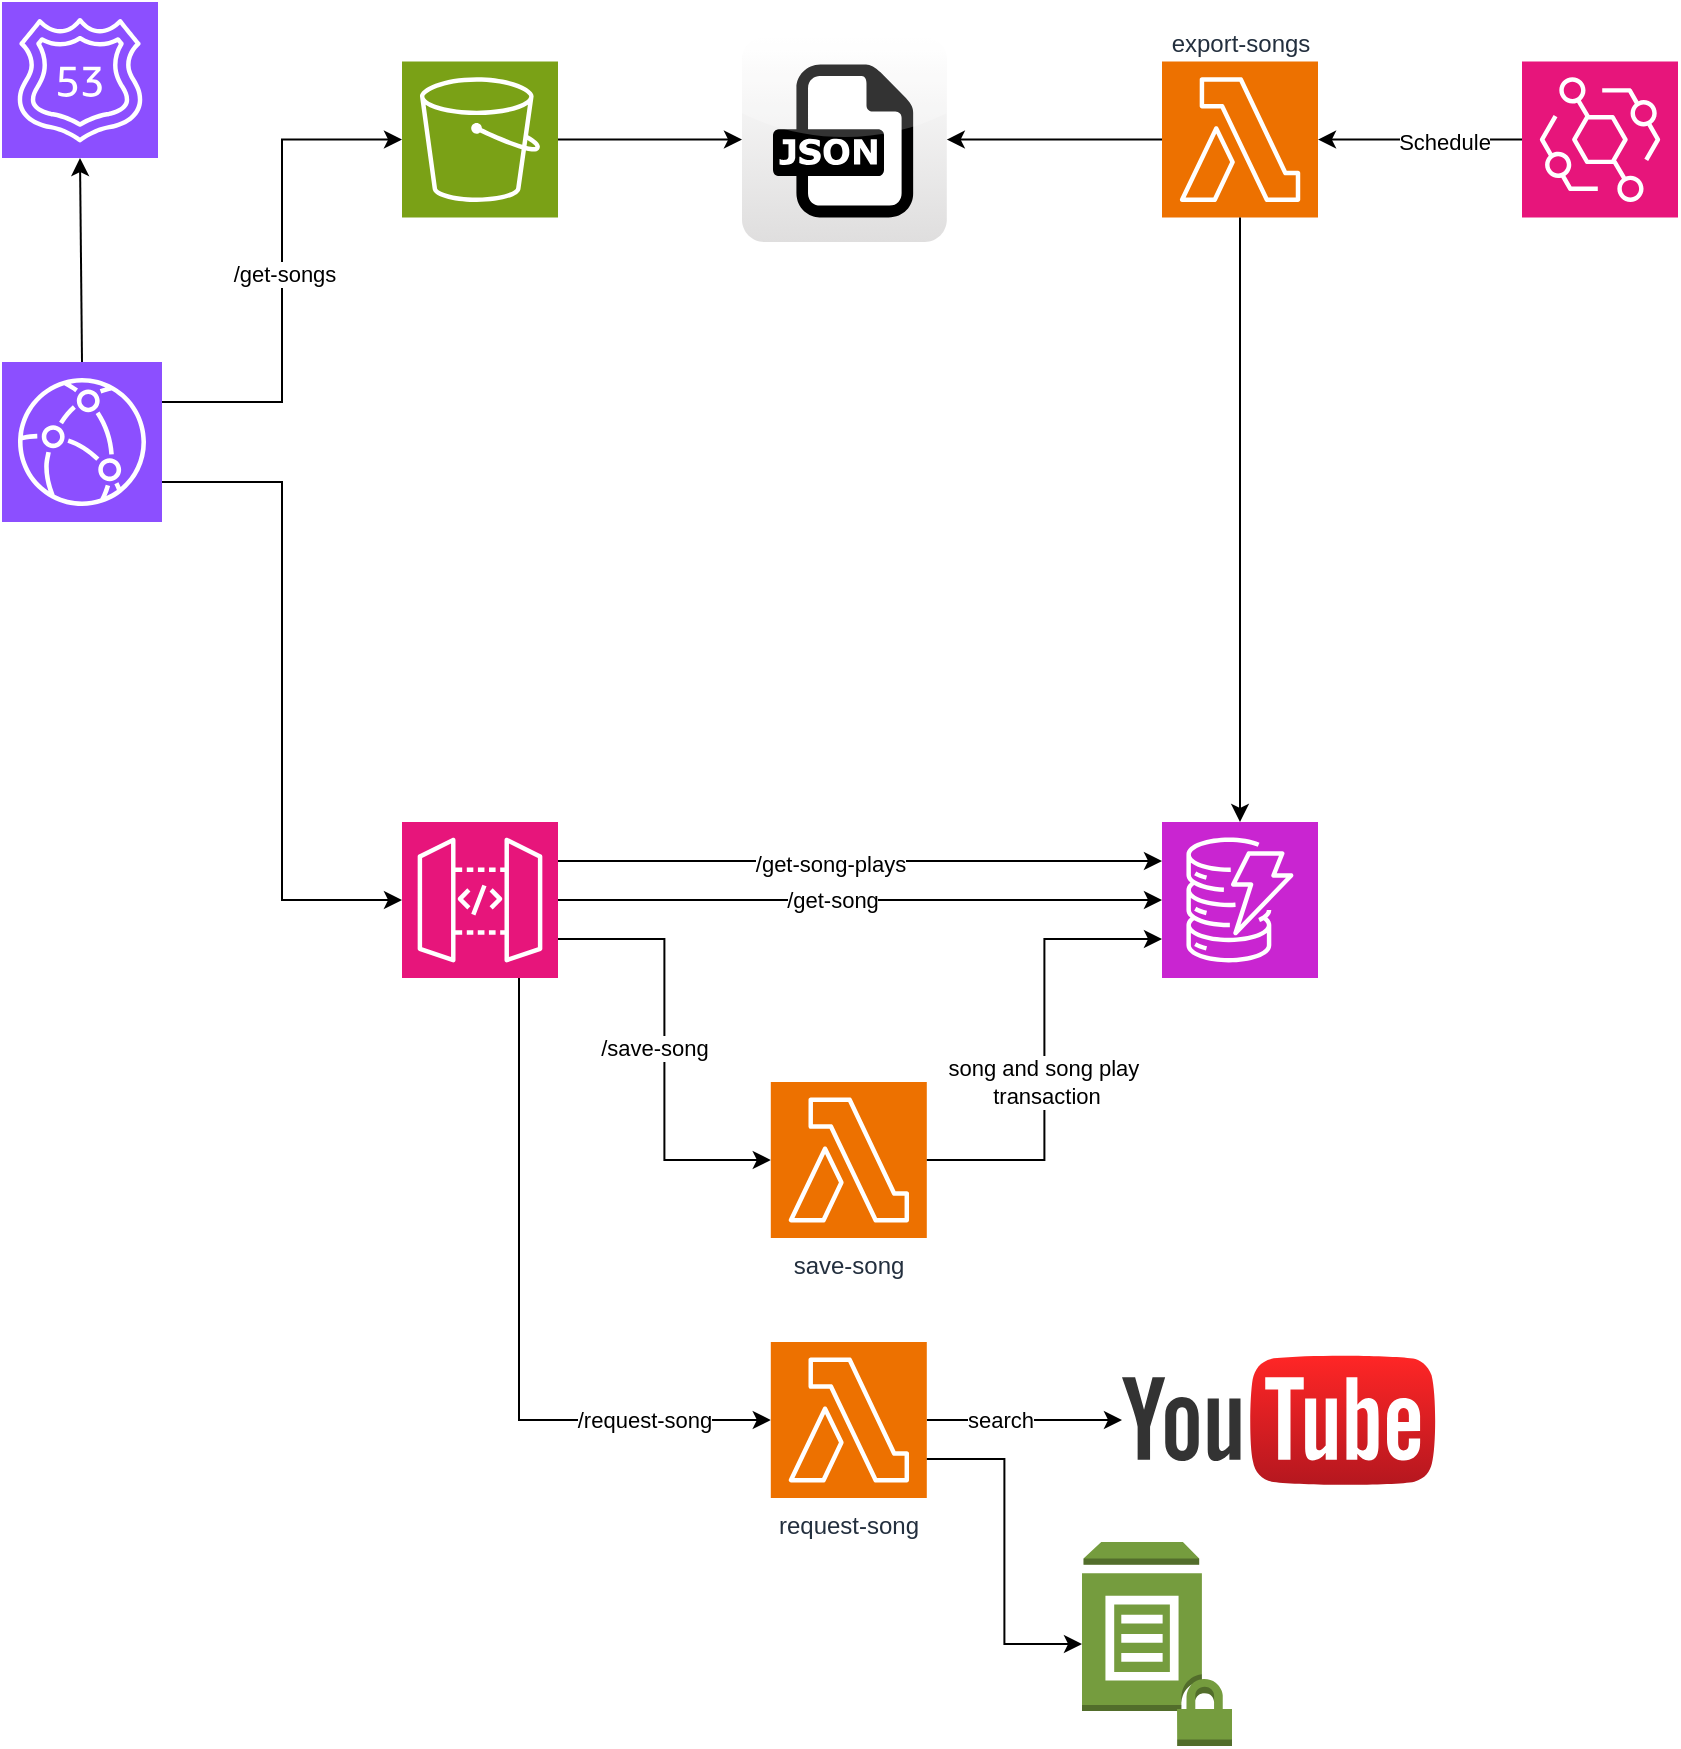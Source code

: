 <mxfile version="24.7.17" pages="2">
  <diagram name="Song System API" id="7P1-5LUddxMdaVK0XYAh">
    <mxGraphModel dx="1160" dy="756" grid="1" gridSize="10" guides="1" tooltips="1" connect="1" arrows="1" fold="1" page="1" pageScale="1" pageWidth="850" pageHeight="1100" math="0" shadow="0">
      <root>
        <mxCell id="0" />
        <mxCell id="1" parent="0" />
        <mxCell id="2VL3G-0FK4CuiI1bKmZT-2" style="edgeStyle=orthogonalEdgeStyle;rounded=0;orthogonalLoop=1;jettySize=auto;html=1;exitX=1;exitY=0.75;exitDx=0;exitDy=0;exitPerimeter=0;entryX=0;entryY=0.5;entryDx=0;entryDy=0;entryPerimeter=0;" edge="1" parent="1" source="IGP91h_cHpOLYnScG89x-1" target="2VL3G-0FK4CuiI1bKmZT-9">
          <mxGeometry relative="1" as="geometry">
            <mxPoint x="275.0" y="362.97" as="targetPoint" />
          </mxGeometry>
        </mxCell>
        <mxCell id="IGP91h_cHpOLYnScG89x-1" value="" style="sketch=0;points=[[0,0,0],[0.25,0,0],[0.5,0,0],[0.75,0,0],[1,0,0],[0,1,0],[0.25,1,0],[0.5,1,0],[0.75,1,0],[1,1,0],[0,0.25,0],[0,0.5,0],[0,0.75,0],[1,0.25,0],[1,0.5,0],[1,0.75,0]];outlineConnect=0;fontColor=#232F3E;fillColor=#8C4FFF;strokeColor=#ffffff;dashed=0;verticalLabelPosition=bottom;verticalAlign=top;align=center;html=1;fontSize=12;fontStyle=0;aspect=fixed;shape=mxgraph.aws4.resourceIcon;resIcon=mxgraph.aws4.cloudfront;" parent="1" vertex="1">
          <mxGeometry x="90" y="230" width="80" height="80" as="geometry" />
        </mxCell>
        <mxCell id="IGP91h_cHpOLYnScG89x-2" value="" style="sketch=0;points=[[0,0,0],[0.25,0,0],[0.5,0,0],[0.75,0,0],[1,0,0],[0,1,0],[0.25,1,0],[0.5,1,0],[0.75,1,0],[1,1,0],[0,0.25,0],[0,0.5,0],[0,0.75,0],[1,0.25,0],[1,0.5,0],[1,0.75,0]];outlineConnect=0;fontColor=#232F3E;fillColor=#8C4FFF;strokeColor=#ffffff;dashed=0;verticalLabelPosition=bottom;verticalAlign=top;align=center;html=1;fontSize=12;fontStyle=0;aspect=fixed;shape=mxgraph.aws4.resourceIcon;resIcon=mxgraph.aws4.route_53;" parent="1" vertex="1">
          <mxGeometry x="90" y="50" width="78" height="78" as="geometry" />
        </mxCell>
        <mxCell id="2VL3G-0FK4CuiI1bKmZT-32" style="edgeStyle=orthogonalEdgeStyle;rounded=0;orthogonalLoop=1;jettySize=auto;html=1;exitX=1;exitY=0.5;exitDx=0;exitDy=0;exitPerimeter=0;" edge="1" parent="1" source="2VL3G-0FK4CuiI1bKmZT-7" target="2VL3G-0FK4CuiI1bKmZT-12">
          <mxGeometry relative="1" as="geometry" />
        </mxCell>
        <mxCell id="2VL3G-0FK4CuiI1bKmZT-7" value="" style="sketch=0;points=[[0,0,0],[0.25,0,0],[0.5,0,0],[0.75,0,0],[1,0,0],[0,1,0],[0.25,1,0],[0.5,1,0],[0.75,1,0],[1,1,0],[0,0.25,0],[0,0.5,0],[0,0.75,0],[1,0.25,0],[1,0.5,0],[1,0.75,0]];outlineConnect=0;fontColor=#232F3E;fillColor=#7AA116;strokeColor=#ffffff;dashed=0;verticalLabelPosition=bottom;verticalAlign=top;align=center;html=1;fontSize=12;fontStyle=0;aspect=fixed;shape=mxgraph.aws4.resourceIcon;resIcon=mxgraph.aws4.s3;" vertex="1" parent="1">
          <mxGeometry x="290" y="79.8" width="78" height="78" as="geometry" />
        </mxCell>
        <mxCell id="2VL3G-0FK4CuiI1bKmZT-8" style="edgeStyle=orthogonalEdgeStyle;rounded=0;orthogonalLoop=1;jettySize=auto;html=1;exitX=1;exitY=0.25;exitDx=0;exitDy=0;exitPerimeter=0;entryX=0;entryY=0.5;entryDx=0;entryDy=0;entryPerimeter=0;" edge="1" parent="1" source="IGP91h_cHpOLYnScG89x-1" target="2VL3G-0FK4CuiI1bKmZT-7">
          <mxGeometry relative="1" as="geometry" />
        </mxCell>
        <mxCell id="2VL3G-0FK4CuiI1bKmZT-14" value="/get-songs" style="edgeLabel;html=1;align=center;verticalAlign=middle;resizable=0;points=[];" vertex="1" connectable="0" parent="2VL3G-0FK4CuiI1bKmZT-8">
          <mxGeometry x="-0.01" y="-1" relative="1" as="geometry">
            <mxPoint as="offset" />
          </mxGeometry>
        </mxCell>
        <mxCell id="2VL3G-0FK4CuiI1bKmZT-25" style="edgeStyle=orthogonalEdgeStyle;rounded=0;orthogonalLoop=1;jettySize=auto;html=1;exitX=0.75;exitY=1;exitDx=0;exitDy=0;exitPerimeter=0;entryX=0;entryY=0.5;entryDx=0;entryDy=0;entryPerimeter=0;" edge="1" parent="1" source="2VL3G-0FK4CuiI1bKmZT-9" target="2VL3G-0FK4CuiI1bKmZT-23">
          <mxGeometry relative="1" as="geometry">
            <mxPoint x="360" y="600" as="targetPoint" />
          </mxGeometry>
        </mxCell>
        <mxCell id="2VL3G-0FK4CuiI1bKmZT-26" value="/request-song" style="edgeLabel;html=1;align=center;verticalAlign=middle;resizable=0;points=[];" vertex="1" connectable="0" parent="2VL3G-0FK4CuiI1bKmZT-25">
          <mxGeometry x="0.634" relative="1" as="geometry">
            <mxPoint as="offset" />
          </mxGeometry>
        </mxCell>
        <mxCell id="2VL3G-0FK4CuiI1bKmZT-9" value="" style="sketch=0;points=[[0,0,0],[0.25,0,0],[0.5,0,0],[0.75,0,0],[1,0,0],[0,1,0],[0.25,1,0],[0.5,1,0],[0.75,1,0],[1,1,0],[0,0.25,0],[0,0.5,0],[0,0.75,0],[1,0.25,0],[1,0.5,0],[1,0.75,0]];outlineConnect=0;fontColor=#232F3E;fillColor=#E7157B;strokeColor=#ffffff;dashed=0;verticalLabelPosition=bottom;verticalAlign=top;align=center;html=1;fontSize=12;fontStyle=0;aspect=fixed;shape=mxgraph.aws4.resourceIcon;resIcon=mxgraph.aws4.api_gateway;" vertex="1" parent="1">
          <mxGeometry x="290" y="460" width="78" height="78" as="geometry" />
        </mxCell>
        <mxCell id="2VL3G-0FK4CuiI1bKmZT-12" value="" style="dashed=0;outlineConnect=0;html=1;align=center;labelPosition=center;verticalLabelPosition=bottom;verticalAlign=top;shape=mxgraph.webicons.json;gradientColor=#DFDEDE" vertex="1" parent="1">
          <mxGeometry x="460" y="67.6" width="102.4" height="102.4" as="geometry" />
        </mxCell>
        <mxCell id="2VL3G-0FK4CuiI1bKmZT-13" value="" style="sketch=0;points=[[0,0,0],[0.25,0,0],[0.5,0,0],[0.75,0,0],[1,0,0],[0,1,0],[0.25,1,0],[0.5,1,0],[0.75,1,0],[1,1,0],[0,0.25,0],[0,0.5,0],[0,0.75,0],[1,0.25,0],[1,0.5,0],[1,0.75,0]];outlineConnect=0;fontColor=#232F3E;fillColor=#C925D1;strokeColor=#ffffff;dashed=0;verticalLabelPosition=bottom;verticalAlign=top;align=center;html=1;fontSize=12;fontStyle=0;aspect=fixed;shape=mxgraph.aws4.resourceIcon;resIcon=mxgraph.aws4.dynamodb;" vertex="1" parent="1">
          <mxGeometry x="670" y="460" width="78" height="78" as="geometry" />
        </mxCell>
        <mxCell id="2VL3G-0FK4CuiI1bKmZT-15" style="edgeStyle=orthogonalEdgeStyle;rounded=0;orthogonalLoop=1;jettySize=auto;html=1;exitX=1;exitY=0.25;exitDx=0;exitDy=0;exitPerimeter=0;entryX=0;entryY=0.25;entryDx=0;entryDy=0;entryPerimeter=0;" edge="1" parent="1" source="2VL3G-0FK4CuiI1bKmZT-9" target="2VL3G-0FK4CuiI1bKmZT-13">
          <mxGeometry relative="1" as="geometry" />
        </mxCell>
        <mxCell id="2VL3G-0FK4CuiI1bKmZT-16" value="/get-song-plays" style="edgeLabel;html=1;align=center;verticalAlign=middle;resizable=0;points=[];" vertex="1" connectable="0" parent="2VL3G-0FK4CuiI1bKmZT-15">
          <mxGeometry x="-0.378" y="-1" relative="1" as="geometry">
            <mxPoint x="42" as="offset" />
          </mxGeometry>
        </mxCell>
        <mxCell id="2VL3G-0FK4CuiI1bKmZT-17" value="save-song" style="sketch=0;points=[[0,0,0],[0.25,0,0],[0.5,0,0],[0.75,0,0],[1,0,0],[0,1,0],[0.25,1,0],[0.5,1,0],[0.75,1,0],[1,1,0],[0,0.25,0],[0,0.5,0],[0,0.75,0],[1,0.25,0],[1,0.5,0],[1,0.75,0]];outlineConnect=0;fontColor=#232F3E;fillColor=#ED7100;strokeColor=#ffffff;dashed=0;verticalLabelPosition=bottom;verticalAlign=top;align=center;html=1;fontSize=12;fontStyle=0;aspect=fixed;shape=mxgraph.aws4.resourceIcon;resIcon=mxgraph.aws4.lambda;" vertex="1" parent="1">
          <mxGeometry x="474.4" y="590" width="78" height="78" as="geometry" />
        </mxCell>
        <mxCell id="2VL3G-0FK4CuiI1bKmZT-18" style="edgeStyle=orthogonalEdgeStyle;rounded=0;orthogonalLoop=1;jettySize=auto;html=1;exitX=1;exitY=0.75;exitDx=0;exitDy=0;exitPerimeter=0;entryX=0;entryY=0.5;entryDx=0;entryDy=0;entryPerimeter=0;" edge="1" parent="1" source="2VL3G-0FK4CuiI1bKmZT-9" target="2VL3G-0FK4CuiI1bKmZT-17">
          <mxGeometry relative="1" as="geometry" />
        </mxCell>
        <mxCell id="2VL3G-0FK4CuiI1bKmZT-19" value="/save-song" style="edgeLabel;html=1;align=center;verticalAlign=middle;resizable=0;points=[];" vertex="1" connectable="0" parent="2VL3G-0FK4CuiI1bKmZT-18">
          <mxGeometry x="-0.008" y="-5" relative="1" as="geometry">
            <mxPoint as="offset" />
          </mxGeometry>
        </mxCell>
        <mxCell id="2VL3G-0FK4CuiI1bKmZT-20" style="edgeStyle=orthogonalEdgeStyle;rounded=0;orthogonalLoop=1;jettySize=auto;html=1;exitX=1;exitY=0.5;exitDx=0;exitDy=0;exitPerimeter=0;entryX=0;entryY=0.75;entryDx=0;entryDy=0;entryPerimeter=0;" edge="1" parent="1" source="2VL3G-0FK4CuiI1bKmZT-17" target="2VL3G-0FK4CuiI1bKmZT-13">
          <mxGeometry relative="1" as="geometry" />
        </mxCell>
        <mxCell id="2VL3G-0FK4CuiI1bKmZT-46" value="song and song play&amp;nbsp;&lt;div&gt;transaction&lt;/div&gt;" style="edgeLabel;html=1;align=center;verticalAlign=middle;resizable=0;points=[];" vertex="1" connectable="0" parent="2VL3G-0FK4CuiI1bKmZT-20">
          <mxGeometry x="-0.137" y="-1" relative="1" as="geometry">
            <mxPoint as="offset" />
          </mxGeometry>
        </mxCell>
        <mxCell id="2VL3G-0FK4CuiI1bKmZT-21" style="edgeStyle=orthogonalEdgeStyle;rounded=0;orthogonalLoop=1;jettySize=auto;html=1;exitX=1;exitY=0.5;exitDx=0;exitDy=0;exitPerimeter=0;entryX=0;entryY=0.5;entryDx=0;entryDy=0;entryPerimeter=0;" edge="1" parent="1" source="2VL3G-0FK4CuiI1bKmZT-9" target="2VL3G-0FK4CuiI1bKmZT-13">
          <mxGeometry relative="1" as="geometry" />
        </mxCell>
        <mxCell id="2VL3G-0FK4CuiI1bKmZT-22" value="/get-song" style="edgeLabel;html=1;align=center;verticalAlign=middle;resizable=0;points=[];" vertex="1" connectable="0" parent="2VL3G-0FK4CuiI1bKmZT-21">
          <mxGeometry x="-0.265" y="-2" relative="1" as="geometry">
            <mxPoint x="26" y="-2" as="offset" />
          </mxGeometry>
        </mxCell>
        <mxCell id="2VL3G-0FK4CuiI1bKmZT-27" style="edgeStyle=orthogonalEdgeStyle;rounded=0;orthogonalLoop=1;jettySize=auto;html=1;exitX=1;exitY=0.5;exitDx=0;exitDy=0;exitPerimeter=0;" edge="1" parent="1" source="2VL3G-0FK4CuiI1bKmZT-23" target="2VL3G-0FK4CuiI1bKmZT-24">
          <mxGeometry relative="1" as="geometry">
            <mxPoint x="640" y="759" as="targetPoint" />
          </mxGeometry>
        </mxCell>
        <mxCell id="2VL3G-0FK4CuiI1bKmZT-28" value="search" style="edgeLabel;html=1;align=center;verticalAlign=middle;resizable=0;points=[];" vertex="1" connectable="0" parent="2VL3G-0FK4CuiI1bKmZT-27">
          <mxGeometry x="-0.258" relative="1" as="geometry">
            <mxPoint as="offset" />
          </mxGeometry>
        </mxCell>
        <mxCell id="2VL3G-0FK4CuiI1bKmZT-23" value="request-song" style="sketch=0;points=[[0,0,0],[0.25,0,0],[0.5,0,0],[0.75,0,0],[1,0,0],[0,1,0],[0.25,1,0],[0.5,1,0],[0.75,1,0],[1,1,0],[0,0.25,0],[0,0.5,0],[0,0.75,0],[1,0.25,0],[1,0.5,0],[1,0.75,0]];outlineConnect=0;fontColor=#232F3E;fillColor=#ED7100;strokeColor=#ffffff;dashed=0;verticalLabelPosition=bottom;verticalAlign=top;align=center;html=1;fontSize=12;fontStyle=0;aspect=fixed;shape=mxgraph.aws4.resourceIcon;resIcon=mxgraph.aws4.lambda;" vertex="1" parent="1">
          <mxGeometry x="474.4" y="720" width="78" height="78" as="geometry" />
        </mxCell>
        <mxCell id="2VL3G-0FK4CuiI1bKmZT-24" value="" style="dashed=0;outlineConnect=0;html=1;align=center;labelPosition=center;verticalLabelPosition=bottom;verticalAlign=top;shape=mxgraph.weblogos.youtube;fillColor=#FF2626;gradientColor=#B5171F" vertex="1" parent="1">
          <mxGeometry x="650" y="726.1" width="157.2" height="65.8" as="geometry" />
        </mxCell>
        <mxCell id="2VL3G-0FK4CuiI1bKmZT-31" style="edgeStyle=orthogonalEdgeStyle;rounded=0;orthogonalLoop=1;jettySize=auto;html=1;exitX=0;exitY=0.5;exitDx=0;exitDy=0;exitPerimeter=0;" edge="1" parent="1" source="2VL3G-0FK4CuiI1bKmZT-29" target="2VL3G-0FK4CuiI1bKmZT-12">
          <mxGeometry relative="1" as="geometry" />
        </mxCell>
        <mxCell id="2VL3G-0FK4CuiI1bKmZT-29" value="export-songs" style="sketch=0;points=[[0,0,0],[0.25,0,0],[0.5,0,0],[0.75,0,0],[1,0,0],[0,1,0],[0.25,1,0],[0.5,1,0],[0.75,1,0],[1,1,0],[0,0.25,0],[0,0.5,0],[0,0.75,0],[1,0.25,0],[1,0.5,0],[1,0.75,0]];outlineConnect=0;fontColor=#232F3E;fillColor=#ED7100;strokeColor=#ffffff;dashed=0;verticalLabelPosition=top;verticalAlign=bottom;align=center;html=1;fontSize=12;fontStyle=0;aspect=fixed;shape=mxgraph.aws4.resourceIcon;resIcon=mxgraph.aws4.lambda;labelPosition=center;" vertex="1" parent="1">
          <mxGeometry x="670" y="79.8" width="78" height="78" as="geometry" />
        </mxCell>
        <mxCell id="2VL3G-0FK4CuiI1bKmZT-30" style="edgeStyle=orthogonalEdgeStyle;rounded=0;orthogonalLoop=1;jettySize=auto;html=1;exitX=0.5;exitY=1;exitDx=0;exitDy=0;exitPerimeter=0;entryX=0.5;entryY=0;entryDx=0;entryDy=0;entryPerimeter=0;" edge="1" parent="1" source="2VL3G-0FK4CuiI1bKmZT-29" target="2VL3G-0FK4CuiI1bKmZT-13">
          <mxGeometry relative="1" as="geometry" />
        </mxCell>
        <mxCell id="2VL3G-0FK4CuiI1bKmZT-33" value="" style="sketch=0;points=[[0,0,0],[0.25,0,0],[0.5,0,0],[0.75,0,0],[1,0,0],[0,1,0],[0.25,1,0],[0.5,1,0],[0.75,1,0],[1,1,0],[0,0.25,0],[0,0.5,0],[0,0.75,0],[1,0.25,0],[1,0.5,0],[1,0.75,0]];outlineConnect=0;fontColor=#232F3E;fillColor=#E7157B;strokeColor=#ffffff;dashed=0;verticalLabelPosition=bottom;verticalAlign=top;align=center;html=1;fontSize=12;fontStyle=0;aspect=fixed;shape=mxgraph.aws4.resourceIcon;resIcon=mxgraph.aws4.eventbridge;" vertex="1" parent="1">
          <mxGeometry x="850" y="79.8" width="78" height="78" as="geometry" />
        </mxCell>
        <mxCell id="2VL3G-0FK4CuiI1bKmZT-34" style="edgeStyle=orthogonalEdgeStyle;rounded=0;orthogonalLoop=1;jettySize=auto;html=1;exitX=0;exitY=0.5;exitDx=0;exitDy=0;exitPerimeter=0;entryX=1;entryY=0.5;entryDx=0;entryDy=0;entryPerimeter=0;" edge="1" parent="1" source="2VL3G-0FK4CuiI1bKmZT-33" target="2VL3G-0FK4CuiI1bKmZT-29">
          <mxGeometry relative="1" as="geometry" />
        </mxCell>
        <mxCell id="2VL3G-0FK4CuiI1bKmZT-35" value="Schedule" style="edgeLabel;html=1;align=center;verticalAlign=middle;resizable=0;points=[];" vertex="1" connectable="0" parent="2VL3G-0FK4CuiI1bKmZT-34">
          <mxGeometry x="-0.234" y="1" relative="1" as="geometry">
            <mxPoint as="offset" />
          </mxGeometry>
        </mxCell>
        <mxCell id="2VL3G-0FK4CuiI1bKmZT-42" style="edgeStyle=none;rounded=0;orthogonalLoop=1;jettySize=auto;html=1;exitX=0.5;exitY=0;exitDx=0;exitDy=0;exitPerimeter=0;entryX=0.5;entryY=1;entryDx=0;entryDy=0;entryPerimeter=0;" edge="1" parent="1" source="IGP91h_cHpOLYnScG89x-1" target="IGP91h_cHpOLYnScG89x-2">
          <mxGeometry relative="1" as="geometry" />
        </mxCell>
        <mxCell id="2VL3G-0FK4CuiI1bKmZT-43" value="" style="outlineConnect=0;dashed=0;verticalLabelPosition=bottom;verticalAlign=top;align=center;html=1;shape=mxgraph.aws3.parameter_store;fillColor=#759C3E;gradientColor=none;" vertex="1" parent="1">
          <mxGeometry x="630" y="820" width="75" height="102" as="geometry" />
        </mxCell>
        <mxCell id="2VL3G-0FK4CuiI1bKmZT-45" style="edgeStyle=orthogonalEdgeStyle;rounded=0;orthogonalLoop=1;jettySize=auto;html=1;exitX=1;exitY=0.75;exitDx=0;exitDy=0;exitPerimeter=0;entryX=0;entryY=0.5;entryDx=0;entryDy=0;entryPerimeter=0;" edge="1" parent="1" source="2VL3G-0FK4CuiI1bKmZT-23" target="2VL3G-0FK4CuiI1bKmZT-43">
          <mxGeometry relative="1" as="geometry" />
        </mxCell>
      </root>
    </mxGraphModel>
  </diagram>
  <diagram id="VQ4Y5oHPyiHmP7uhcyO0" name="SOTN System API">
    <mxGraphModel dx="1160" dy="756" grid="1" gridSize="10" guides="1" tooltips="1" connect="1" arrows="1" fold="1" page="1" pageScale="1" pageWidth="850" pageHeight="1100" math="0" shadow="0">
      <root>
        <mxCell id="0" />
        <mxCell id="1" parent="0" />
        <mxCell id="d9jR4iQIcVRkzN9nEGwW-1" style="edgeStyle=orthogonalEdgeStyle;rounded=0;orthogonalLoop=1;jettySize=auto;html=1;exitX=1;exitY=0.75;exitDx=0;exitDy=0;exitPerimeter=0;entryX=0;entryY=0.5;entryDx=0;entryDy=0;entryPerimeter=0;" edge="1" parent="1" source="d9jR4iQIcVRkzN9nEGwW-2" target="d9jR4iQIcVRkzN9nEGwW-10">
          <mxGeometry relative="1" as="geometry">
            <mxPoint x="275.0" y="362.97" as="targetPoint" />
          </mxGeometry>
        </mxCell>
        <mxCell id="d9jR4iQIcVRkzN9nEGwW-2" value="" style="sketch=0;points=[[0,0,0],[0.25,0,0],[0.5,0,0],[0.75,0,0],[1,0,0],[0,1,0],[0.25,1,0],[0.5,1,0],[0.75,1,0],[1,1,0],[0,0.25,0],[0,0.5,0],[0,0.75,0],[1,0.25,0],[1,0.5,0],[1,0.75,0]];outlineConnect=0;fontColor=#232F3E;fillColor=#8C4FFF;strokeColor=#ffffff;dashed=0;verticalLabelPosition=bottom;verticalAlign=top;align=center;html=1;fontSize=12;fontStyle=0;aspect=fixed;shape=mxgraph.aws4.resourceIcon;resIcon=mxgraph.aws4.cloudfront;" vertex="1" parent="1">
          <mxGeometry x="90" y="230" width="80" height="80" as="geometry" />
        </mxCell>
        <mxCell id="d9jR4iQIcVRkzN9nEGwW-3" value="" style="sketch=0;points=[[0,0,0],[0.25,0,0],[0.5,0,0],[0.75,0,0],[1,0,0],[0,1,0],[0.25,1,0],[0.5,1,0],[0.75,1,0],[1,1,0],[0,0.25,0],[0,0.5,0],[0,0.75,0],[1,0.25,0],[1,0.5,0],[1,0.75,0]];outlineConnect=0;fontColor=#232F3E;fillColor=#8C4FFF;strokeColor=#ffffff;dashed=0;verticalLabelPosition=bottom;verticalAlign=top;align=center;html=1;fontSize=12;fontStyle=0;aspect=fixed;shape=mxgraph.aws4.resourceIcon;resIcon=mxgraph.aws4.route_53;" vertex="1" parent="1">
          <mxGeometry x="90" y="50" width="78" height="78" as="geometry" />
        </mxCell>
        <mxCell id="d9jR4iQIcVRkzN9nEGwW-4" style="edgeStyle=orthogonalEdgeStyle;rounded=0;orthogonalLoop=1;jettySize=auto;html=1;exitX=1;exitY=0.5;exitDx=0;exitDy=0;exitPerimeter=0;" edge="1" parent="1" source="d9jR4iQIcVRkzN9nEGwW-5" target="d9jR4iQIcVRkzN9nEGwW-11">
          <mxGeometry relative="1" as="geometry" />
        </mxCell>
        <mxCell id="d9jR4iQIcVRkzN9nEGwW-5" value="" style="sketch=0;points=[[0,0,0],[0.25,0,0],[0.5,0,0],[0.75,0,0],[1,0,0],[0,1,0],[0.25,1,0],[0.5,1,0],[0.75,1,0],[1,1,0],[0,0.25,0],[0,0.5,0],[0,0.75,0],[1,0.25,0],[1,0.5,0],[1,0.75,0]];outlineConnect=0;fontColor=#232F3E;fillColor=#7AA116;strokeColor=#ffffff;dashed=0;verticalLabelPosition=bottom;verticalAlign=top;align=center;html=1;fontSize=12;fontStyle=0;aspect=fixed;shape=mxgraph.aws4.resourceIcon;resIcon=mxgraph.aws4.s3;" vertex="1" parent="1">
          <mxGeometry x="290" y="79.8" width="78" height="78" as="geometry" />
        </mxCell>
        <mxCell id="d9jR4iQIcVRkzN9nEGwW-6" style="edgeStyle=orthogonalEdgeStyle;rounded=0;orthogonalLoop=1;jettySize=auto;html=1;exitX=1;exitY=0.25;exitDx=0;exitDy=0;exitPerimeter=0;entryX=0;entryY=0.5;entryDx=0;entryDy=0;entryPerimeter=0;" edge="1" parent="1" source="d9jR4iQIcVRkzN9nEGwW-2" target="d9jR4iQIcVRkzN9nEGwW-5">
          <mxGeometry relative="1" as="geometry" />
        </mxCell>
        <mxCell id="d9jR4iQIcVRkzN9nEGwW-7" value="/get-songs" style="edgeLabel;html=1;align=center;verticalAlign=middle;resizable=0;points=[];" vertex="1" connectable="0" parent="d9jR4iQIcVRkzN9nEGwW-6">
          <mxGeometry x="-0.01" y="-1" relative="1" as="geometry">
            <mxPoint as="offset" />
          </mxGeometry>
        </mxCell>
        <mxCell id="d9jR4iQIcVRkzN9nEGwW-10" value="" style="sketch=0;points=[[0,0,0],[0.25,0,0],[0.5,0,0],[0.75,0,0],[1,0,0],[0,1,0],[0.25,1,0],[0.5,1,0],[0.75,1,0],[1,1,0],[0,0.25,0],[0,0.5,0],[0,0.75,0],[1,0.25,0],[1,0.5,0],[1,0.75,0]];outlineConnect=0;fontColor=#232F3E;fillColor=#E7157B;strokeColor=#ffffff;dashed=0;verticalLabelPosition=bottom;verticalAlign=top;align=center;html=1;fontSize=12;fontStyle=0;aspect=fixed;shape=mxgraph.aws4.resourceIcon;resIcon=mxgraph.aws4.api_gateway;" vertex="1" parent="1">
          <mxGeometry x="290" y="460" width="78" height="78" as="geometry" />
        </mxCell>
        <mxCell id="d9jR4iQIcVRkzN9nEGwW-11" value="" style="dashed=0;outlineConnect=0;html=1;align=center;labelPosition=center;verticalLabelPosition=bottom;verticalAlign=top;shape=mxgraph.webicons.json;gradientColor=#DFDEDE" vertex="1" parent="1">
          <mxGeometry x="460" y="67.6" width="102.4" height="102.4" as="geometry" />
        </mxCell>
        <mxCell id="d9jR4iQIcVRkzN9nEGwW-12" value="" style="sketch=0;points=[[0,0,0],[0.25,0,0],[0.5,0,0],[0.75,0,0],[1,0,0],[0,1,0],[0.25,1,0],[0.5,1,0],[0.75,1,0],[1,1,0],[0,0.25,0],[0,0.5,0],[0,0.75,0],[1,0.25,0],[1,0.5,0],[1,0.75,0]];outlineConnect=0;fontColor=#232F3E;fillColor=#C925D1;strokeColor=#ffffff;dashed=0;verticalLabelPosition=bottom;verticalAlign=top;align=center;html=1;fontSize=12;fontStyle=0;aspect=fixed;shape=mxgraph.aws4.resourceIcon;resIcon=mxgraph.aws4.dynamodb;" vertex="1" parent="1">
          <mxGeometry x="670" y="460" width="78" height="78" as="geometry" />
        </mxCell>
        <mxCell id="d9jR4iQIcVRkzN9nEGwW-32" value="" style="sketch=0;points=[[0,0,0],[0.25,0,0],[0.5,0,0],[0.75,0,0],[1,0,0],[0,1,0],[0.25,1,0],[0.5,1,0],[0.75,1,0],[1,1,0],[0,0.25,0],[0,0.5,0],[0,0.75,0],[1,0.25,0],[1,0.5,0],[1,0.75,0]];outlineConnect=0;fontColor=#232F3E;fillColor=#E7157B;strokeColor=#ffffff;dashed=0;verticalLabelPosition=bottom;verticalAlign=top;align=center;html=1;fontSize=12;fontStyle=0;aspect=fixed;shape=mxgraph.aws4.resourceIcon;resIcon=mxgraph.aws4.eventbridge;" vertex="1" parent="1">
          <mxGeometry x="415" y="300" width="78" height="78" as="geometry" />
        </mxCell>
        <mxCell id="d9jR4iQIcVRkzN9nEGwW-33" style="edgeStyle=orthogonalEdgeStyle;rounded=0;orthogonalLoop=1;jettySize=auto;html=1;exitX=0.75;exitY=0;exitDx=0;exitDy=0;exitPerimeter=0;entryX=0;entryY=0.5;entryDx=0;entryDy=0;entryPerimeter=0;" edge="1" parent="1" source="d9jR4iQIcVRkzN9nEGwW-10" target="d9jR4iQIcVRkzN9nEGwW-32">
          <mxGeometry relative="1" as="geometry" />
        </mxCell>
        <mxCell id="d9jR4iQIcVRkzN9nEGwW-34" value="/save-sotn-winner" style="edgeLabel;html=1;align=center;verticalAlign=middle;resizable=0;points=[];" vertex="1" connectable="0" parent="d9jR4iQIcVRkzN9nEGwW-33">
          <mxGeometry x="-0.259" y="-3" relative="1" as="geometry">
            <mxPoint as="offset" />
          </mxGeometry>
        </mxCell>
        <mxCell id="d9jR4iQIcVRkzN9nEGwW-35" value="" style="sketch=0;points=[[0,0,0],[0.25,0,0],[0.5,0,0],[0.75,0,0],[1,0,0],[0,1,0],[0.25,1,0],[0.5,1,0],[0.75,1,0],[1,1,0],[0,0.25,0],[0,0.5,0],[0,0.75,0],[1,0.25,0],[1,0.5,0],[1,0.75,0]];outlineConnect=0;fontColor=#232F3E;fillColor=#E7157B;strokeColor=#ffffff;dashed=0;verticalLabelPosition=bottom;verticalAlign=top;align=center;html=1;fontSize=12;fontStyle=0;aspect=fixed;shape=mxgraph.aws4.resourceIcon;resIcon=mxgraph.aws4.step_functions;" vertex="1" parent="1">
          <mxGeometry x="572" y="300" width="78" height="78" as="geometry" />
        </mxCell>
        <mxCell id="d9jR4iQIcVRkzN9nEGwW-36" style="edgeStyle=orthogonalEdgeStyle;rounded=0;orthogonalLoop=1;jettySize=auto;html=1;exitX=1;exitY=0.5;exitDx=0;exitDy=0;exitPerimeter=0;entryX=0;entryY=0.5;entryDx=0;entryDy=0;entryPerimeter=0;" edge="1" parent="1" source="d9jR4iQIcVRkzN9nEGwW-32" target="d9jR4iQIcVRkzN9nEGwW-35">
          <mxGeometry relative="1" as="geometry" />
        </mxCell>
        <mxCell id="d9jR4iQIcVRkzN9nEGwW-37" value="SOTN Won&lt;div&gt;Event&lt;/div&gt;" style="edgeLabel;html=1;align=center;verticalAlign=middle;resizable=0;points=[];" vertex="1" connectable="0" parent="d9jR4iQIcVRkzN9nEGwW-36">
          <mxGeometry x="-0.078" relative="1" as="geometry">
            <mxPoint as="offset" />
          </mxGeometry>
        </mxCell>
        <mxCell id="d9jR4iQIcVRkzN9nEGwW-38" style="edgeStyle=none;rounded=0;orthogonalLoop=1;jettySize=auto;html=1;exitX=0.5;exitY=0;exitDx=0;exitDy=0;exitPerimeter=0;entryX=0.5;entryY=1;entryDx=0;entryDy=0;entryPerimeter=0;" edge="1" parent="1" source="d9jR4iQIcVRkzN9nEGwW-2" target="d9jR4iQIcVRkzN9nEGwW-3">
          <mxGeometry relative="1" as="geometry" />
        </mxCell>
      </root>
    </mxGraphModel>
  </diagram>
</mxfile>
